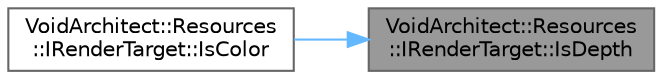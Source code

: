 digraph "VoidArchitect::Resources::IRenderTarget::IsDepth"
{
 // LATEX_PDF_SIZE
  bgcolor="transparent";
  edge [fontname=Helvetica,fontsize=10,labelfontname=Helvetica,labelfontsize=10];
  node [fontname=Helvetica,fontsize=10,shape=box,height=0.2,width=0.4];
  rankdir="RL";
  Node1 [id="Node000001",label="VoidArchitect::Resources\l::IRenderTarget::IsDepth",height=0.2,width=0.4,color="gray40", fillcolor="grey60", style="filled", fontcolor="black",tooltip=" "];
  Node1 -> Node2 [id="edge1_Node000001_Node000002",dir="back",color="steelblue1",style="solid",tooltip=" "];
  Node2 [id="Node000002",label="VoidArchitect::Resources\l::IRenderTarget::IsColor",height=0.2,width=0.4,color="grey40", fillcolor="white", style="filled",URL="$class_void_architect_1_1_resources_1_1_i_render_target.html#abb5bc40f5184d5d620af87857730d357",tooltip=" "];
}
